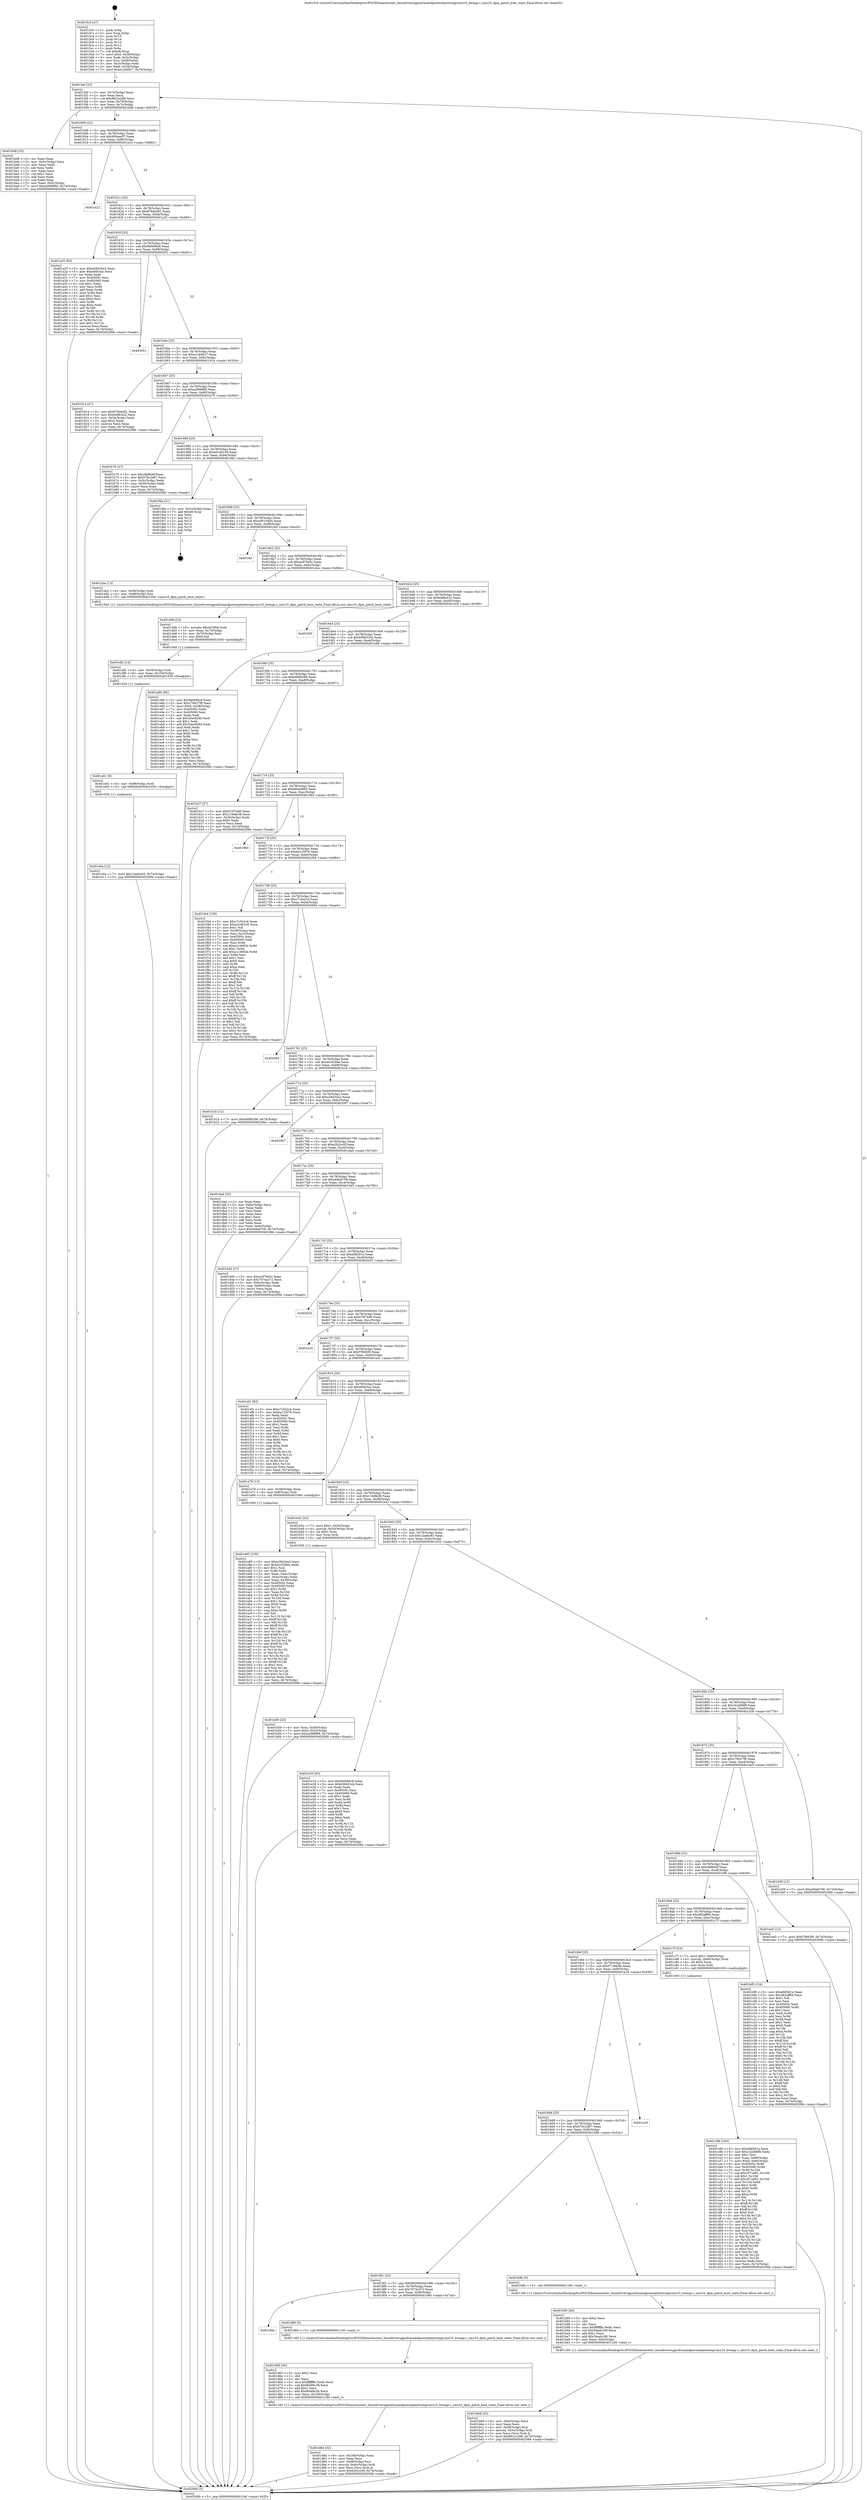 digraph "0x4015c0" {
  label = "0x4015c0 (/mnt/c/Users/mathe/Desktop/tcc/POCII/binaries/extr_linuxdriversgpudrmamdpowerplayhwmgrsmu10_hwmgr.c_smu10_dpm_patch_boot_state_Final-ollvm.out::main(0))"
  labelloc = "t"
  node[shape=record]

  Entry [label="",width=0.3,height=0.3,shape=circle,fillcolor=black,style=filled]
  "0x4015ef" [label="{
     0x4015ef [23]\l
     | [instrs]\l
     &nbsp;&nbsp;0x4015ef \<+3\>: mov -0x74(%rbp),%eax\l
     &nbsp;&nbsp;0x4015f2 \<+2\>: mov %eax,%ecx\l
     &nbsp;&nbsp;0x4015f4 \<+6\>: sub $0x8622c288,%ecx\l
     &nbsp;&nbsp;0x4015fa \<+3\>: mov %eax,-0x78(%rbp)\l
     &nbsp;&nbsp;0x4015fd \<+3\>: mov %ecx,-0x7c(%rbp)\l
     &nbsp;&nbsp;0x401600 \<+6\>: je 0000000000401bd8 \<main+0x618\>\l
  }"]
  "0x401bd8" [label="{
     0x401bd8 [33]\l
     | [instrs]\l
     &nbsp;&nbsp;0x401bd8 \<+2\>: xor %eax,%eax\l
     &nbsp;&nbsp;0x401bda \<+3\>: mov -0x5c(%rbp),%ecx\l
     &nbsp;&nbsp;0x401bdd \<+2\>: mov %eax,%edx\l
     &nbsp;&nbsp;0x401bdf \<+2\>: sub %ecx,%edx\l
     &nbsp;&nbsp;0x401be1 \<+2\>: mov %eax,%ecx\l
     &nbsp;&nbsp;0x401be3 \<+3\>: sub $0x1,%ecx\l
     &nbsp;&nbsp;0x401be6 \<+2\>: add %ecx,%edx\l
     &nbsp;&nbsp;0x401be8 \<+2\>: sub %edx,%eax\l
     &nbsp;&nbsp;0x401bea \<+3\>: mov %eax,-0x5c(%rbp)\l
     &nbsp;&nbsp;0x401bed \<+7\>: movl $0xa2996f68,-0x74(%rbp)\l
     &nbsp;&nbsp;0x401bf4 \<+5\>: jmp 000000000040206b \<main+0xaab\>\l
  }"]
  "0x401606" [label="{
     0x401606 [22]\l
     | [instrs]\l
     &nbsp;&nbsp;0x401606 \<+5\>: jmp 000000000040160b \<main+0x4b\>\l
     &nbsp;&nbsp;0x40160b \<+3\>: mov -0x78(%rbp),%eax\l
     &nbsp;&nbsp;0x40160e \<+5\>: sub $0x900aee57,%eax\l
     &nbsp;&nbsp;0x401613 \<+3\>: mov %eax,-0x80(%rbp)\l
     &nbsp;&nbsp;0x401616 \<+6\>: je 0000000000401e22 \<main+0x862\>\l
  }"]
  Exit [label="",width=0.3,height=0.3,shape=circle,fillcolor=black,style=filled,peripheries=2]
  "0x401e22" [label="{
     0x401e22\l
  }", style=dashed]
  "0x40161c" [label="{
     0x40161c [25]\l
     | [instrs]\l
     &nbsp;&nbsp;0x40161c \<+5\>: jmp 0000000000401621 \<main+0x61\>\l
     &nbsp;&nbsp;0x401621 \<+3\>: mov -0x78(%rbp),%eax\l
     &nbsp;&nbsp;0x401624 \<+5\>: sub $0x976da381,%eax\l
     &nbsp;&nbsp;0x401629 \<+6\>: mov %eax,-0x84(%rbp)\l
     &nbsp;&nbsp;0x40162f \<+6\>: je 0000000000401a25 \<main+0x465\>\l
  }"]
  "0x401e0a" [label="{
     0x401e0a [12]\l
     | [instrs]\l
     &nbsp;&nbsp;0x401e0a \<+7\>: movl $0x12aebc83,-0x74(%rbp)\l
     &nbsp;&nbsp;0x401e11 \<+5\>: jmp 000000000040206b \<main+0xaab\>\l
  }"]
  "0x401a25" [label="{
     0x401a25 [83]\l
     | [instrs]\l
     &nbsp;&nbsp;0x401a25 \<+5\>: mov $0xe28434a3,%eax\l
     &nbsp;&nbsp;0x401a2a \<+5\>: mov $0xeb0b3ac,%ecx\l
     &nbsp;&nbsp;0x401a2f \<+2\>: xor %edx,%edx\l
     &nbsp;&nbsp;0x401a31 \<+7\>: mov 0x40505c,%esi\l
     &nbsp;&nbsp;0x401a38 \<+7\>: mov 0x405060,%edi\l
     &nbsp;&nbsp;0x401a3f \<+3\>: sub $0x1,%edx\l
     &nbsp;&nbsp;0x401a42 \<+3\>: mov %esi,%r8d\l
     &nbsp;&nbsp;0x401a45 \<+3\>: add %edx,%r8d\l
     &nbsp;&nbsp;0x401a48 \<+4\>: imul %r8d,%esi\l
     &nbsp;&nbsp;0x401a4c \<+3\>: and $0x1,%esi\l
     &nbsp;&nbsp;0x401a4f \<+3\>: cmp $0x0,%esi\l
     &nbsp;&nbsp;0x401a52 \<+4\>: sete %r9b\l
     &nbsp;&nbsp;0x401a56 \<+3\>: cmp $0xa,%edi\l
     &nbsp;&nbsp;0x401a59 \<+4\>: setl %r10b\l
     &nbsp;&nbsp;0x401a5d \<+3\>: mov %r9b,%r11b\l
     &nbsp;&nbsp;0x401a60 \<+3\>: and %r10b,%r11b\l
     &nbsp;&nbsp;0x401a63 \<+3\>: xor %r10b,%r9b\l
     &nbsp;&nbsp;0x401a66 \<+3\>: or %r9b,%r11b\l
     &nbsp;&nbsp;0x401a69 \<+4\>: test $0x1,%r11b\l
     &nbsp;&nbsp;0x401a6d \<+3\>: cmovne %ecx,%eax\l
     &nbsp;&nbsp;0x401a70 \<+3\>: mov %eax,-0x74(%rbp)\l
     &nbsp;&nbsp;0x401a73 \<+5\>: jmp 000000000040206b \<main+0xaab\>\l
  }"]
  "0x401635" [label="{
     0x401635 [25]\l
     | [instrs]\l
     &nbsp;&nbsp;0x401635 \<+5\>: jmp 000000000040163a \<main+0x7a\>\l
     &nbsp;&nbsp;0x40163a \<+3\>: mov -0x78(%rbp),%eax\l
     &nbsp;&nbsp;0x40163d \<+5\>: sub $0x9bf496c8,%eax\l
     &nbsp;&nbsp;0x401642 \<+6\>: mov %eax,-0x88(%rbp)\l
     &nbsp;&nbsp;0x401648 \<+6\>: je 0000000000402051 \<main+0xa91\>\l
  }"]
  "0x401e01" [label="{
     0x401e01 [9]\l
     | [instrs]\l
     &nbsp;&nbsp;0x401e01 \<+4\>: mov -0x68(%rbp),%rdi\l
     &nbsp;&nbsp;0x401e05 \<+5\>: call 0000000000401030 \<free@plt\>\l
     | [calls]\l
     &nbsp;&nbsp;0x401030 \{1\} (unknown)\l
  }"]
  "0x402051" [label="{
     0x402051\l
  }", style=dashed]
  "0x40164e" [label="{
     0x40164e [25]\l
     | [instrs]\l
     &nbsp;&nbsp;0x40164e \<+5\>: jmp 0000000000401653 \<main+0x93\>\l
     &nbsp;&nbsp;0x401653 \<+3\>: mov -0x78(%rbp),%eax\l
     &nbsp;&nbsp;0x401656 \<+5\>: sub $0xa1c64827,%eax\l
     &nbsp;&nbsp;0x40165b \<+6\>: mov %eax,-0x8c(%rbp)\l
     &nbsp;&nbsp;0x401661 \<+6\>: je 0000000000401914 \<main+0x354\>\l
  }"]
  "0x401df2" [label="{
     0x401df2 [15]\l
     | [instrs]\l
     &nbsp;&nbsp;0x401df2 \<+4\>: mov -0x58(%rbp),%rdi\l
     &nbsp;&nbsp;0x401df6 \<+6\>: mov %eax,-0x104(%rbp)\l
     &nbsp;&nbsp;0x401dfc \<+5\>: call 0000000000401030 \<free@plt\>\l
     | [calls]\l
     &nbsp;&nbsp;0x401030 \{1\} (unknown)\l
  }"]
  "0x401914" [label="{
     0x401914 [27]\l
     | [instrs]\l
     &nbsp;&nbsp;0x401914 \<+5\>: mov $0x976da381,%eax\l
     &nbsp;&nbsp;0x401919 \<+5\>: mov $0xb4f8c422,%ecx\l
     &nbsp;&nbsp;0x40191e \<+3\>: mov -0x34(%rbp),%edx\l
     &nbsp;&nbsp;0x401921 \<+3\>: cmp $0x2,%edx\l
     &nbsp;&nbsp;0x401924 \<+3\>: cmovne %ecx,%eax\l
     &nbsp;&nbsp;0x401927 \<+3\>: mov %eax,-0x74(%rbp)\l
     &nbsp;&nbsp;0x40192a \<+5\>: jmp 000000000040206b \<main+0xaab\>\l
  }"]
  "0x401667" [label="{
     0x401667 [25]\l
     | [instrs]\l
     &nbsp;&nbsp;0x401667 \<+5\>: jmp 000000000040166c \<main+0xac\>\l
     &nbsp;&nbsp;0x40166c \<+3\>: mov -0x78(%rbp),%eax\l
     &nbsp;&nbsp;0x40166f \<+5\>: sub $0xa2996f68,%eax\l
     &nbsp;&nbsp;0x401674 \<+6\>: mov %eax,-0x90(%rbp)\l
     &nbsp;&nbsp;0x40167a \<+6\>: je 0000000000401b70 \<main+0x5b0\>\l
  }"]
  "0x40206b" [label="{
     0x40206b [5]\l
     | [instrs]\l
     &nbsp;&nbsp;0x40206b \<+5\>: jmp 00000000004015ef \<main+0x2f\>\l
  }"]
  "0x4015c0" [label="{
     0x4015c0 [47]\l
     | [instrs]\l
     &nbsp;&nbsp;0x4015c0 \<+1\>: push %rbp\l
     &nbsp;&nbsp;0x4015c1 \<+3\>: mov %rsp,%rbp\l
     &nbsp;&nbsp;0x4015c4 \<+2\>: push %r15\l
     &nbsp;&nbsp;0x4015c6 \<+2\>: push %r14\l
     &nbsp;&nbsp;0x4015c8 \<+2\>: push %r13\l
     &nbsp;&nbsp;0x4015ca \<+2\>: push %r12\l
     &nbsp;&nbsp;0x4015cc \<+1\>: push %rbx\l
     &nbsp;&nbsp;0x4015cd \<+7\>: sub $0xe8,%rsp\l
     &nbsp;&nbsp;0x4015d4 \<+7\>: movl $0x0,-0x38(%rbp)\l
     &nbsp;&nbsp;0x4015db \<+3\>: mov %edi,-0x3c(%rbp)\l
     &nbsp;&nbsp;0x4015de \<+4\>: mov %rsi,-0x48(%rbp)\l
     &nbsp;&nbsp;0x4015e2 \<+3\>: mov -0x3c(%rbp),%edi\l
     &nbsp;&nbsp;0x4015e5 \<+3\>: mov %edi,-0x34(%rbp)\l
     &nbsp;&nbsp;0x4015e8 \<+7\>: movl $0xa1c64827,-0x74(%rbp)\l
  }"]
  "0x401ddb" [label="{
     0x401ddb [23]\l
     | [instrs]\l
     &nbsp;&nbsp;0x401ddb \<+10\>: movabs $0x4030b6,%rdi\l
     &nbsp;&nbsp;0x401de5 \<+3\>: mov %eax,-0x70(%rbp)\l
     &nbsp;&nbsp;0x401de8 \<+3\>: mov -0x70(%rbp),%esi\l
     &nbsp;&nbsp;0x401deb \<+2\>: mov $0x0,%al\l
     &nbsp;&nbsp;0x401ded \<+5\>: call 0000000000401040 \<printf@plt\>\l
     | [calls]\l
     &nbsp;&nbsp;0x401040 \{1\} (unknown)\l
  }"]
  "0x401b70" [label="{
     0x401b70 [27]\l
     | [instrs]\l
     &nbsp;&nbsp;0x401b70 \<+5\>: mov $0x2fef6e6f,%eax\l
     &nbsp;&nbsp;0x401b75 \<+5\>: mov $0x576c2d67,%ecx\l
     &nbsp;&nbsp;0x401b7a \<+3\>: mov -0x5c(%rbp),%edx\l
     &nbsp;&nbsp;0x401b7d \<+3\>: cmp -0x50(%rbp),%edx\l
     &nbsp;&nbsp;0x401b80 \<+3\>: cmovl %ecx,%eax\l
     &nbsp;&nbsp;0x401b83 \<+3\>: mov %eax,-0x74(%rbp)\l
     &nbsp;&nbsp;0x401b86 \<+5\>: jmp 000000000040206b \<main+0xaab\>\l
  }"]
  "0x401680" [label="{
     0x401680 [25]\l
     | [instrs]\l
     &nbsp;&nbsp;0x401680 \<+5\>: jmp 0000000000401685 \<main+0xc5\>\l
     &nbsp;&nbsp;0x401685 \<+3\>: mov -0x78(%rbp),%eax\l
     &nbsp;&nbsp;0x401688 \<+5\>: sub $0xa5c48100,%eax\l
     &nbsp;&nbsp;0x40168d \<+6\>: mov %eax,-0x94(%rbp)\l
     &nbsp;&nbsp;0x401693 \<+6\>: je 0000000000401fda \<main+0xa1a\>\l
  }"]
  "0x401d8d" [label="{
     0x401d8d [32]\l
     | [instrs]\l
     &nbsp;&nbsp;0x401d8d \<+6\>: mov -0x100(%rbp),%ecx\l
     &nbsp;&nbsp;0x401d93 \<+3\>: imul %eax,%ecx\l
     &nbsp;&nbsp;0x401d96 \<+4\>: mov -0x68(%rbp),%rsi\l
     &nbsp;&nbsp;0x401d9a \<+4\>: movslq -0x6c(%rbp),%rdi\l
     &nbsp;&nbsp;0x401d9e \<+3\>: mov %ecx,(%rsi,%rdi,4)\l
     &nbsp;&nbsp;0x401da1 \<+7\>: movl $0xe2b2cc0f,-0x74(%rbp)\l
     &nbsp;&nbsp;0x401da8 \<+5\>: jmp 000000000040206b \<main+0xaab\>\l
  }"]
  "0x401fda" [label="{
     0x401fda [21]\l
     | [instrs]\l
     &nbsp;&nbsp;0x401fda \<+3\>: mov -0x2c(%rbp),%eax\l
     &nbsp;&nbsp;0x401fdd \<+7\>: add $0xe8,%rsp\l
     &nbsp;&nbsp;0x401fe4 \<+1\>: pop %rbx\l
     &nbsp;&nbsp;0x401fe5 \<+2\>: pop %r12\l
     &nbsp;&nbsp;0x401fe7 \<+2\>: pop %r13\l
     &nbsp;&nbsp;0x401fe9 \<+2\>: pop %r14\l
     &nbsp;&nbsp;0x401feb \<+2\>: pop %r15\l
     &nbsp;&nbsp;0x401fed \<+1\>: pop %rbp\l
     &nbsp;&nbsp;0x401fee \<+1\>: ret\l
  }"]
  "0x401699" [label="{
     0x401699 [25]\l
     | [instrs]\l
     &nbsp;&nbsp;0x401699 \<+5\>: jmp 000000000040169e \<main+0xde\>\l
     &nbsp;&nbsp;0x40169e \<+3\>: mov -0x78(%rbp),%eax\l
     &nbsp;&nbsp;0x4016a1 \<+5\>: sub $0xa9510dd4,%eax\l
     &nbsp;&nbsp;0x4016a6 \<+6\>: mov %eax,-0x98(%rbp)\l
     &nbsp;&nbsp;0x4016ac \<+6\>: je 0000000000401fef \<main+0xa2f\>\l
  }"]
  "0x401d65" [label="{
     0x401d65 [40]\l
     | [instrs]\l
     &nbsp;&nbsp;0x401d65 \<+5\>: mov $0x2,%ecx\l
     &nbsp;&nbsp;0x401d6a \<+1\>: cltd\l
     &nbsp;&nbsp;0x401d6b \<+2\>: idiv %ecx\l
     &nbsp;&nbsp;0x401d6d \<+6\>: imul $0xfffffffe,%edx,%ecx\l
     &nbsp;&nbsp;0x401d73 \<+6\>: sub $0xf6489c39,%ecx\l
     &nbsp;&nbsp;0x401d79 \<+3\>: add $0x1,%ecx\l
     &nbsp;&nbsp;0x401d7c \<+6\>: add $0xf6489c39,%ecx\l
     &nbsp;&nbsp;0x401d82 \<+6\>: mov %ecx,-0x100(%rbp)\l
     &nbsp;&nbsp;0x401d88 \<+5\>: call 0000000000401160 \<next_i\>\l
     | [calls]\l
     &nbsp;&nbsp;0x401160 \{1\} (/mnt/c/Users/mathe/Desktop/tcc/POCII/binaries/extr_linuxdriversgpudrmamdpowerplayhwmgrsmu10_hwmgr.c_smu10_dpm_patch_boot_state_Final-ollvm.out::next_i)\l
  }"]
  "0x401fef" [label="{
     0x401fef\l
  }", style=dashed]
  "0x4016b2" [label="{
     0x4016b2 [25]\l
     | [instrs]\l
     &nbsp;&nbsp;0x4016b2 \<+5\>: jmp 00000000004016b7 \<main+0xf7\>\l
     &nbsp;&nbsp;0x4016b7 \<+3\>: mov -0x78(%rbp),%eax\l
     &nbsp;&nbsp;0x4016ba \<+5\>: sub $0xac979e5c,%eax\l
     &nbsp;&nbsp;0x4016bf \<+6\>: mov %eax,-0x9c(%rbp)\l
     &nbsp;&nbsp;0x4016c5 \<+6\>: je 0000000000401dce \<main+0x80e\>\l
  }"]
  "0x40190a" [label="{
     0x40190a\l
  }", style=dashed]
  "0x401dce" [label="{
     0x401dce [13]\l
     | [instrs]\l
     &nbsp;&nbsp;0x401dce \<+4\>: mov -0x58(%rbp),%rdi\l
     &nbsp;&nbsp;0x401dd2 \<+4\>: mov -0x68(%rbp),%rsi\l
     &nbsp;&nbsp;0x401dd6 \<+5\>: call 00000000004015b0 \<smu10_dpm_patch_boot_state\>\l
     | [calls]\l
     &nbsp;&nbsp;0x4015b0 \{1\} (/mnt/c/Users/mathe/Desktop/tcc/POCII/binaries/extr_linuxdriversgpudrmamdpowerplayhwmgrsmu10_hwmgr.c_smu10_dpm_patch_boot_state_Final-ollvm.out::smu10_dpm_patch_boot_state)\l
  }"]
  "0x4016cb" [label="{
     0x4016cb [25]\l
     | [instrs]\l
     &nbsp;&nbsp;0x4016cb \<+5\>: jmp 00000000004016d0 \<main+0x110\>\l
     &nbsp;&nbsp;0x4016d0 \<+3\>: mov -0x78(%rbp),%eax\l
     &nbsp;&nbsp;0x4016d3 \<+5\>: sub $0xb4f8c422,%eax\l
     &nbsp;&nbsp;0x4016d8 \<+6\>: mov %eax,-0xa0(%rbp)\l
     &nbsp;&nbsp;0x4016de \<+6\>: je 000000000040192f \<main+0x36f\>\l
  }"]
  "0x401d60" [label="{
     0x401d60 [5]\l
     | [instrs]\l
     &nbsp;&nbsp;0x401d60 \<+5\>: call 0000000000401160 \<next_i\>\l
     | [calls]\l
     &nbsp;&nbsp;0x401160 \{1\} (/mnt/c/Users/mathe/Desktop/tcc/POCII/binaries/extr_linuxdriversgpudrmamdpowerplayhwmgrsmu10_hwmgr.c_smu10_dpm_patch_boot_state_Final-ollvm.out::next_i)\l
  }"]
  "0x40192f" [label="{
     0x40192f\l
  }", style=dashed]
  "0x4016e4" [label="{
     0x4016e4 [25]\l
     | [instrs]\l
     &nbsp;&nbsp;0x4016e4 \<+5\>: jmp 00000000004016e9 \<main+0x129\>\l
     &nbsp;&nbsp;0x4016e9 \<+3\>: mov -0x78(%rbp),%eax\l
     &nbsp;&nbsp;0x4016ec \<+5\>: sub $0xb56b53cb,%eax\l
     &nbsp;&nbsp;0x4016f1 \<+6\>: mov %eax,-0xa4(%rbp)\l
     &nbsp;&nbsp;0x4016f7 \<+6\>: je 0000000000401e86 \<main+0x8c6\>\l
  }"]
  "0x401c96" [label="{
     0x401c96 [163]\l
     | [instrs]\l
     &nbsp;&nbsp;0x401c96 \<+5\>: mov $0xefdf281a,%ecx\l
     &nbsp;&nbsp;0x401c9b \<+5\>: mov $0x1b2d06f9,%edx\l
     &nbsp;&nbsp;0x401ca0 \<+3\>: mov $0x1,%sil\l
     &nbsp;&nbsp;0x401ca3 \<+4\>: mov %rax,-0x68(%rbp)\l
     &nbsp;&nbsp;0x401ca7 \<+7\>: movl $0x0,-0x6c(%rbp)\l
     &nbsp;&nbsp;0x401cae \<+8\>: mov 0x40505c,%r8d\l
     &nbsp;&nbsp;0x401cb6 \<+8\>: mov 0x405060,%r9d\l
     &nbsp;&nbsp;0x401cbe \<+3\>: mov %r8d,%r10d\l
     &nbsp;&nbsp;0x401cc1 \<+7\>: sub $0xc97cef01,%r10d\l
     &nbsp;&nbsp;0x401cc8 \<+4\>: sub $0x1,%r10d\l
     &nbsp;&nbsp;0x401ccc \<+7\>: add $0xc97cef01,%r10d\l
     &nbsp;&nbsp;0x401cd3 \<+4\>: imul %r10d,%r8d\l
     &nbsp;&nbsp;0x401cd7 \<+4\>: and $0x1,%r8d\l
     &nbsp;&nbsp;0x401cdb \<+4\>: cmp $0x0,%r8d\l
     &nbsp;&nbsp;0x401cdf \<+4\>: sete %r11b\l
     &nbsp;&nbsp;0x401ce3 \<+4\>: cmp $0xa,%r9d\l
     &nbsp;&nbsp;0x401ce7 \<+3\>: setl %bl\l
     &nbsp;&nbsp;0x401cea \<+3\>: mov %r11b,%r14b\l
     &nbsp;&nbsp;0x401ced \<+4\>: xor $0xff,%r14b\l
     &nbsp;&nbsp;0x401cf1 \<+3\>: mov %bl,%r15b\l
     &nbsp;&nbsp;0x401cf4 \<+4\>: xor $0xff,%r15b\l
     &nbsp;&nbsp;0x401cf8 \<+4\>: xor $0x0,%sil\l
     &nbsp;&nbsp;0x401cfc \<+3\>: mov %r14b,%r12b\l
     &nbsp;&nbsp;0x401cff \<+4\>: and $0x0,%r12b\l
     &nbsp;&nbsp;0x401d03 \<+3\>: and %sil,%r11b\l
     &nbsp;&nbsp;0x401d06 \<+3\>: mov %r15b,%r13b\l
     &nbsp;&nbsp;0x401d09 \<+4\>: and $0x0,%r13b\l
     &nbsp;&nbsp;0x401d0d \<+3\>: and %sil,%bl\l
     &nbsp;&nbsp;0x401d10 \<+3\>: or %r11b,%r12b\l
     &nbsp;&nbsp;0x401d13 \<+3\>: or %bl,%r13b\l
     &nbsp;&nbsp;0x401d16 \<+3\>: xor %r13b,%r12b\l
     &nbsp;&nbsp;0x401d19 \<+3\>: or %r15b,%r14b\l
     &nbsp;&nbsp;0x401d1c \<+4\>: xor $0xff,%r14b\l
     &nbsp;&nbsp;0x401d20 \<+4\>: or $0x0,%sil\l
     &nbsp;&nbsp;0x401d24 \<+3\>: and %sil,%r14b\l
     &nbsp;&nbsp;0x401d27 \<+3\>: or %r14b,%r12b\l
     &nbsp;&nbsp;0x401d2a \<+4\>: test $0x1,%r12b\l
     &nbsp;&nbsp;0x401d2e \<+3\>: cmovne %edx,%ecx\l
     &nbsp;&nbsp;0x401d31 \<+3\>: mov %ecx,-0x74(%rbp)\l
     &nbsp;&nbsp;0x401d34 \<+5\>: jmp 000000000040206b \<main+0xaab\>\l
  }"]
  "0x401e86" [label="{
     0x401e86 [95]\l
     | [instrs]\l
     &nbsp;&nbsp;0x401e86 \<+5\>: mov $0x9bf496c8,%eax\l
     &nbsp;&nbsp;0x401e8b \<+5\>: mov $0x279027f8,%ecx\l
     &nbsp;&nbsp;0x401e90 \<+7\>: movl $0x0,-0x38(%rbp)\l
     &nbsp;&nbsp;0x401e97 \<+7\>: mov 0x40505c,%edx\l
     &nbsp;&nbsp;0x401e9e \<+7\>: mov 0x405060,%esi\l
     &nbsp;&nbsp;0x401ea5 \<+2\>: mov %edx,%edi\l
     &nbsp;&nbsp;0x401ea7 \<+6\>: sub $0x34ec8280,%edi\l
     &nbsp;&nbsp;0x401ead \<+3\>: sub $0x1,%edi\l
     &nbsp;&nbsp;0x401eb0 \<+6\>: add $0x34ec8280,%edi\l
     &nbsp;&nbsp;0x401eb6 \<+3\>: imul %edi,%edx\l
     &nbsp;&nbsp;0x401eb9 \<+3\>: and $0x1,%edx\l
     &nbsp;&nbsp;0x401ebc \<+3\>: cmp $0x0,%edx\l
     &nbsp;&nbsp;0x401ebf \<+4\>: sete %r8b\l
     &nbsp;&nbsp;0x401ec3 \<+3\>: cmp $0xa,%esi\l
     &nbsp;&nbsp;0x401ec6 \<+4\>: setl %r9b\l
     &nbsp;&nbsp;0x401eca \<+3\>: mov %r8b,%r10b\l
     &nbsp;&nbsp;0x401ecd \<+3\>: and %r9b,%r10b\l
     &nbsp;&nbsp;0x401ed0 \<+3\>: xor %r9b,%r8b\l
     &nbsp;&nbsp;0x401ed3 \<+3\>: or %r8b,%r10b\l
     &nbsp;&nbsp;0x401ed6 \<+4\>: test $0x1,%r10b\l
     &nbsp;&nbsp;0x401eda \<+3\>: cmovne %ecx,%eax\l
     &nbsp;&nbsp;0x401edd \<+3\>: mov %eax,-0x74(%rbp)\l
     &nbsp;&nbsp;0x401ee0 \<+5\>: jmp 000000000040206b \<main+0xaab\>\l
  }"]
  "0x4016fd" [label="{
     0x4016fd [25]\l
     | [instrs]\l
     &nbsp;&nbsp;0x4016fd \<+5\>: jmp 0000000000401702 \<main+0x142\>\l
     &nbsp;&nbsp;0x401702 \<+3\>: mov -0x78(%rbp),%eax\l
     &nbsp;&nbsp;0x401705 \<+5\>: sub $0xb6f89286,%eax\l
     &nbsp;&nbsp;0x40170a \<+6\>: mov %eax,-0xa8(%rbp)\l
     &nbsp;&nbsp;0x401710 \<+6\>: je 0000000000401b27 \<main+0x567\>\l
  }"]
  "0x401bb8" [label="{
     0x401bb8 [32]\l
     | [instrs]\l
     &nbsp;&nbsp;0x401bb8 \<+6\>: mov -0xfc(%rbp),%ecx\l
     &nbsp;&nbsp;0x401bbe \<+3\>: imul %eax,%ecx\l
     &nbsp;&nbsp;0x401bc1 \<+4\>: mov -0x58(%rbp),%rsi\l
     &nbsp;&nbsp;0x401bc5 \<+4\>: movslq -0x5c(%rbp),%rdi\l
     &nbsp;&nbsp;0x401bc9 \<+3\>: mov %ecx,(%rsi,%rdi,4)\l
     &nbsp;&nbsp;0x401bcc \<+7\>: movl $0x8622c288,-0x74(%rbp)\l
     &nbsp;&nbsp;0x401bd3 \<+5\>: jmp 000000000040206b \<main+0xaab\>\l
  }"]
  "0x401b27" [label="{
     0x401b27 [27]\l
     | [instrs]\l
     &nbsp;&nbsp;0x401b27 \<+5\>: mov $0xf15f74d6,%eax\l
     &nbsp;&nbsp;0x401b2c \<+5\>: mov $0x116dfe38,%ecx\l
     &nbsp;&nbsp;0x401b31 \<+3\>: mov -0x30(%rbp),%edx\l
     &nbsp;&nbsp;0x401b34 \<+3\>: cmp $0x0,%edx\l
     &nbsp;&nbsp;0x401b37 \<+3\>: cmove %ecx,%eax\l
     &nbsp;&nbsp;0x401b3a \<+3\>: mov %eax,-0x74(%rbp)\l
     &nbsp;&nbsp;0x401b3d \<+5\>: jmp 000000000040206b \<main+0xaab\>\l
  }"]
  "0x401716" [label="{
     0x401716 [25]\l
     | [instrs]\l
     &nbsp;&nbsp;0x401716 \<+5\>: jmp 000000000040171b \<main+0x15b\>\l
     &nbsp;&nbsp;0x40171b \<+3\>: mov -0x78(%rbp),%eax\l
     &nbsp;&nbsp;0x40171e \<+5\>: sub $0xb8ea09d5,%eax\l
     &nbsp;&nbsp;0x401723 \<+6\>: mov %eax,-0xac(%rbp)\l
     &nbsp;&nbsp;0x401729 \<+6\>: je 00000000004019b5 \<main+0x3f5\>\l
  }"]
  "0x401b90" [label="{
     0x401b90 [40]\l
     | [instrs]\l
     &nbsp;&nbsp;0x401b90 \<+5\>: mov $0x2,%ecx\l
     &nbsp;&nbsp;0x401b95 \<+1\>: cltd\l
     &nbsp;&nbsp;0x401b96 \<+2\>: idiv %ecx\l
     &nbsp;&nbsp;0x401b98 \<+6\>: imul $0xfffffffe,%edx,%ecx\l
     &nbsp;&nbsp;0x401b9e \<+6\>: sub $0x54eab180,%ecx\l
     &nbsp;&nbsp;0x401ba4 \<+3\>: add $0x1,%ecx\l
     &nbsp;&nbsp;0x401ba7 \<+6\>: add $0x54eab180,%ecx\l
     &nbsp;&nbsp;0x401bad \<+6\>: mov %ecx,-0xfc(%rbp)\l
     &nbsp;&nbsp;0x401bb3 \<+5\>: call 0000000000401160 \<next_i\>\l
     | [calls]\l
     &nbsp;&nbsp;0x401160 \{1\} (/mnt/c/Users/mathe/Desktop/tcc/POCII/binaries/extr_linuxdriversgpudrmamdpowerplayhwmgrsmu10_hwmgr.c_smu10_dpm_patch_boot_state_Final-ollvm.out::next_i)\l
  }"]
  "0x4019b5" [label="{
     0x4019b5\l
  }", style=dashed]
  "0x40172f" [label="{
     0x40172f [25]\l
     | [instrs]\l
     &nbsp;&nbsp;0x40172f \<+5\>: jmp 0000000000401734 \<main+0x174\>\l
     &nbsp;&nbsp;0x401734 \<+3\>: mov -0x78(%rbp),%eax\l
     &nbsp;&nbsp;0x401737 \<+5\>: sub $0xbe125f76,%eax\l
     &nbsp;&nbsp;0x40173c \<+6\>: mov %eax,-0xb0(%rbp)\l
     &nbsp;&nbsp;0x401742 \<+6\>: je 0000000000401f44 \<main+0x984\>\l
  }"]
  "0x4018f1" [label="{
     0x4018f1 [25]\l
     | [instrs]\l
     &nbsp;&nbsp;0x4018f1 \<+5\>: jmp 00000000004018f6 \<main+0x336\>\l
     &nbsp;&nbsp;0x4018f6 \<+3\>: mov -0x78(%rbp),%eax\l
     &nbsp;&nbsp;0x4018f9 \<+5\>: sub $0x7074a372,%eax\l
     &nbsp;&nbsp;0x4018fe \<+6\>: mov %eax,-0xf8(%rbp)\l
     &nbsp;&nbsp;0x401904 \<+6\>: je 0000000000401d60 \<main+0x7a0\>\l
  }"]
  "0x401f44" [label="{
     0x401f44 [150]\l
     | [instrs]\l
     &nbsp;&nbsp;0x401f44 \<+5\>: mov $0xc7c5e2c4,%eax\l
     &nbsp;&nbsp;0x401f49 \<+5\>: mov $0xa5c48100,%ecx\l
     &nbsp;&nbsp;0x401f4e \<+2\>: mov $0x1,%dl\l
     &nbsp;&nbsp;0x401f50 \<+3\>: mov -0x38(%rbp),%esi\l
     &nbsp;&nbsp;0x401f53 \<+3\>: mov %esi,-0x2c(%rbp)\l
     &nbsp;&nbsp;0x401f56 \<+7\>: mov 0x40505c,%esi\l
     &nbsp;&nbsp;0x401f5d \<+7\>: mov 0x405060,%edi\l
     &nbsp;&nbsp;0x401f64 \<+3\>: mov %esi,%r8d\l
     &nbsp;&nbsp;0x401f67 \<+7\>: sub $0xa1c3692b,%r8d\l
     &nbsp;&nbsp;0x401f6e \<+4\>: sub $0x1,%r8d\l
     &nbsp;&nbsp;0x401f72 \<+7\>: add $0xa1c3692b,%r8d\l
     &nbsp;&nbsp;0x401f79 \<+4\>: imul %r8d,%esi\l
     &nbsp;&nbsp;0x401f7d \<+3\>: and $0x1,%esi\l
     &nbsp;&nbsp;0x401f80 \<+3\>: cmp $0x0,%esi\l
     &nbsp;&nbsp;0x401f83 \<+4\>: sete %r9b\l
     &nbsp;&nbsp;0x401f87 \<+3\>: cmp $0xa,%edi\l
     &nbsp;&nbsp;0x401f8a \<+4\>: setl %r10b\l
     &nbsp;&nbsp;0x401f8e \<+3\>: mov %r9b,%r11b\l
     &nbsp;&nbsp;0x401f91 \<+4\>: xor $0xff,%r11b\l
     &nbsp;&nbsp;0x401f95 \<+3\>: mov %r10b,%bl\l
     &nbsp;&nbsp;0x401f98 \<+3\>: xor $0xff,%bl\l
     &nbsp;&nbsp;0x401f9b \<+3\>: xor $0x1,%dl\l
     &nbsp;&nbsp;0x401f9e \<+3\>: mov %r11b,%r14b\l
     &nbsp;&nbsp;0x401fa1 \<+4\>: and $0xff,%r14b\l
     &nbsp;&nbsp;0x401fa5 \<+3\>: and %dl,%r9b\l
     &nbsp;&nbsp;0x401fa8 \<+3\>: mov %bl,%r15b\l
     &nbsp;&nbsp;0x401fab \<+4\>: and $0xff,%r15b\l
     &nbsp;&nbsp;0x401faf \<+3\>: and %dl,%r10b\l
     &nbsp;&nbsp;0x401fb2 \<+3\>: or %r9b,%r14b\l
     &nbsp;&nbsp;0x401fb5 \<+3\>: or %r10b,%r15b\l
     &nbsp;&nbsp;0x401fb8 \<+3\>: xor %r15b,%r14b\l
     &nbsp;&nbsp;0x401fbb \<+3\>: or %bl,%r11b\l
     &nbsp;&nbsp;0x401fbe \<+4\>: xor $0xff,%r11b\l
     &nbsp;&nbsp;0x401fc2 \<+3\>: or $0x1,%dl\l
     &nbsp;&nbsp;0x401fc5 \<+3\>: and %dl,%r11b\l
     &nbsp;&nbsp;0x401fc8 \<+3\>: or %r11b,%r14b\l
     &nbsp;&nbsp;0x401fcb \<+4\>: test $0x1,%r14b\l
     &nbsp;&nbsp;0x401fcf \<+3\>: cmovne %ecx,%eax\l
     &nbsp;&nbsp;0x401fd2 \<+3\>: mov %eax,-0x74(%rbp)\l
     &nbsp;&nbsp;0x401fd5 \<+5\>: jmp 000000000040206b \<main+0xaab\>\l
  }"]
  "0x401748" [label="{
     0x401748 [25]\l
     | [instrs]\l
     &nbsp;&nbsp;0x401748 \<+5\>: jmp 000000000040174d \<main+0x18d\>\l
     &nbsp;&nbsp;0x40174d \<+3\>: mov -0x78(%rbp),%eax\l
     &nbsp;&nbsp;0x401750 \<+5\>: sub $0xc7c5e2c4,%eax\l
     &nbsp;&nbsp;0x401755 \<+6\>: mov %eax,-0xb4(%rbp)\l
     &nbsp;&nbsp;0x40175b \<+6\>: je 0000000000402064 \<main+0xaa4\>\l
  }"]
  "0x401b8b" [label="{
     0x401b8b [5]\l
     | [instrs]\l
     &nbsp;&nbsp;0x401b8b \<+5\>: call 0000000000401160 \<next_i\>\l
     | [calls]\l
     &nbsp;&nbsp;0x401160 \{1\} (/mnt/c/Users/mathe/Desktop/tcc/POCII/binaries/extr_linuxdriversgpudrmamdpowerplayhwmgrsmu10_hwmgr.c_smu10_dpm_patch_boot_state_Final-ollvm.out::next_i)\l
  }"]
  "0x402064" [label="{
     0x402064\l
  }", style=dashed]
  "0x401761" [label="{
     0x401761 [25]\l
     | [instrs]\l
     &nbsp;&nbsp;0x401761 \<+5\>: jmp 0000000000401766 \<main+0x1a6\>\l
     &nbsp;&nbsp;0x401766 \<+3\>: mov -0x78(%rbp),%eax\l
     &nbsp;&nbsp;0x401769 \<+5\>: sub $0xdcc529ee,%eax\l
     &nbsp;&nbsp;0x40176e \<+6\>: mov %eax,-0xb8(%rbp)\l
     &nbsp;&nbsp;0x401774 \<+6\>: je 0000000000401b1b \<main+0x55b\>\l
  }"]
  "0x4018d8" [label="{
     0x4018d8 [25]\l
     | [instrs]\l
     &nbsp;&nbsp;0x4018d8 \<+5\>: jmp 00000000004018dd \<main+0x31d\>\l
     &nbsp;&nbsp;0x4018dd \<+3\>: mov -0x78(%rbp),%eax\l
     &nbsp;&nbsp;0x4018e0 \<+5\>: sub $0x576c2d67,%eax\l
     &nbsp;&nbsp;0x4018e5 \<+6\>: mov %eax,-0xf4(%rbp)\l
     &nbsp;&nbsp;0x4018eb \<+6\>: je 0000000000401b8b \<main+0x5cb\>\l
  }"]
  "0x401b1b" [label="{
     0x401b1b [12]\l
     | [instrs]\l
     &nbsp;&nbsp;0x401b1b \<+7\>: movl $0xb6f89286,-0x74(%rbp)\l
     &nbsp;&nbsp;0x401b22 \<+5\>: jmp 000000000040206b \<main+0xaab\>\l
  }"]
  "0x40177a" [label="{
     0x40177a [25]\l
     | [instrs]\l
     &nbsp;&nbsp;0x40177a \<+5\>: jmp 000000000040177f \<main+0x1bf\>\l
     &nbsp;&nbsp;0x40177f \<+3\>: mov -0x78(%rbp),%eax\l
     &nbsp;&nbsp;0x401782 \<+5\>: sub $0xe28434a3,%eax\l
     &nbsp;&nbsp;0x401787 \<+6\>: mov %eax,-0xbc(%rbp)\l
     &nbsp;&nbsp;0x40178d \<+6\>: je 0000000000402007 \<main+0xa47\>\l
  }"]
  "0x401a19" [label="{
     0x401a19\l
  }", style=dashed]
  "0x402007" [label="{
     0x402007\l
  }", style=dashed]
  "0x401793" [label="{
     0x401793 [25]\l
     | [instrs]\l
     &nbsp;&nbsp;0x401793 \<+5\>: jmp 0000000000401798 \<main+0x1d8\>\l
     &nbsp;&nbsp;0x401798 \<+3\>: mov -0x78(%rbp),%eax\l
     &nbsp;&nbsp;0x40179b \<+5\>: sub $0xe2b2cc0f,%eax\l
     &nbsp;&nbsp;0x4017a0 \<+6\>: mov %eax,-0xc0(%rbp)\l
     &nbsp;&nbsp;0x4017a6 \<+6\>: je 0000000000401dad \<main+0x7ed\>\l
  }"]
  "0x4018bf" [label="{
     0x4018bf [25]\l
     | [instrs]\l
     &nbsp;&nbsp;0x4018bf \<+5\>: jmp 00000000004018c4 \<main+0x304\>\l
     &nbsp;&nbsp;0x4018c4 \<+3\>: mov -0x78(%rbp),%eax\l
     &nbsp;&nbsp;0x4018c7 \<+5\>: sub $0x5719dc8e,%eax\l
     &nbsp;&nbsp;0x4018cc \<+6\>: mov %eax,-0xf0(%rbp)\l
     &nbsp;&nbsp;0x4018d2 \<+6\>: je 0000000000401a19 \<main+0x459\>\l
  }"]
  "0x401dad" [label="{
     0x401dad [33]\l
     | [instrs]\l
     &nbsp;&nbsp;0x401dad \<+2\>: xor %eax,%eax\l
     &nbsp;&nbsp;0x401daf \<+3\>: mov -0x6c(%rbp),%ecx\l
     &nbsp;&nbsp;0x401db2 \<+2\>: mov %eax,%edx\l
     &nbsp;&nbsp;0x401db4 \<+2\>: sub %ecx,%edx\l
     &nbsp;&nbsp;0x401db6 \<+2\>: mov %eax,%ecx\l
     &nbsp;&nbsp;0x401db8 \<+3\>: sub $0x1,%ecx\l
     &nbsp;&nbsp;0x401dbb \<+2\>: add %ecx,%edx\l
     &nbsp;&nbsp;0x401dbd \<+2\>: sub %edx,%eax\l
     &nbsp;&nbsp;0x401dbf \<+3\>: mov %eax,-0x6c(%rbp)\l
     &nbsp;&nbsp;0x401dc2 \<+7\>: movl $0xe69a6708,-0x74(%rbp)\l
     &nbsp;&nbsp;0x401dc9 \<+5\>: jmp 000000000040206b \<main+0xaab\>\l
  }"]
  "0x4017ac" [label="{
     0x4017ac [25]\l
     | [instrs]\l
     &nbsp;&nbsp;0x4017ac \<+5\>: jmp 00000000004017b1 \<main+0x1f1\>\l
     &nbsp;&nbsp;0x4017b1 \<+3\>: mov -0x78(%rbp),%eax\l
     &nbsp;&nbsp;0x4017b4 \<+5\>: sub $0xe69a6708,%eax\l
     &nbsp;&nbsp;0x4017b9 \<+6\>: mov %eax,-0xc4(%rbp)\l
     &nbsp;&nbsp;0x4017bf \<+6\>: je 0000000000401d45 \<main+0x785\>\l
  }"]
  "0x401c7f" [label="{
     0x401c7f [23]\l
     | [instrs]\l
     &nbsp;&nbsp;0x401c7f \<+7\>: movl $0x1,-0x60(%rbp)\l
     &nbsp;&nbsp;0x401c86 \<+4\>: movslq -0x60(%rbp),%rax\l
     &nbsp;&nbsp;0x401c8a \<+4\>: shl $0x2,%rax\l
     &nbsp;&nbsp;0x401c8e \<+3\>: mov %rax,%rdi\l
     &nbsp;&nbsp;0x401c91 \<+5\>: call 0000000000401050 \<malloc@plt\>\l
     | [calls]\l
     &nbsp;&nbsp;0x401050 \{1\} (unknown)\l
  }"]
  "0x401d45" [label="{
     0x401d45 [27]\l
     | [instrs]\l
     &nbsp;&nbsp;0x401d45 \<+5\>: mov $0xac979e5c,%eax\l
     &nbsp;&nbsp;0x401d4a \<+5\>: mov $0x7074a372,%ecx\l
     &nbsp;&nbsp;0x401d4f \<+3\>: mov -0x6c(%rbp),%edx\l
     &nbsp;&nbsp;0x401d52 \<+3\>: cmp -0x60(%rbp),%edx\l
     &nbsp;&nbsp;0x401d55 \<+3\>: cmovl %ecx,%eax\l
     &nbsp;&nbsp;0x401d58 \<+3\>: mov %eax,-0x74(%rbp)\l
     &nbsp;&nbsp;0x401d5b \<+5\>: jmp 000000000040206b \<main+0xaab\>\l
  }"]
  "0x4017c5" [label="{
     0x4017c5 [25]\l
     | [instrs]\l
     &nbsp;&nbsp;0x4017c5 \<+5\>: jmp 00000000004017ca \<main+0x20a\>\l
     &nbsp;&nbsp;0x4017ca \<+3\>: mov -0x78(%rbp),%eax\l
     &nbsp;&nbsp;0x4017cd \<+5\>: sub $0xefdf281a,%eax\l
     &nbsp;&nbsp;0x4017d2 \<+6\>: mov %eax,-0xc8(%rbp)\l
     &nbsp;&nbsp;0x4017d8 \<+6\>: je 0000000000402023 \<main+0xa63\>\l
  }"]
  "0x4018a6" [label="{
     0x4018a6 [25]\l
     | [instrs]\l
     &nbsp;&nbsp;0x4018a6 \<+5\>: jmp 00000000004018ab \<main+0x2eb\>\l
     &nbsp;&nbsp;0x4018ab \<+3\>: mov -0x78(%rbp),%eax\l
     &nbsp;&nbsp;0x4018ae \<+5\>: sub $0x482aff94,%eax\l
     &nbsp;&nbsp;0x4018b3 \<+6\>: mov %eax,-0xec(%rbp)\l
     &nbsp;&nbsp;0x4018b9 \<+6\>: je 0000000000401c7f \<main+0x6bf\>\l
  }"]
  "0x402023" [label="{
     0x402023\l
  }", style=dashed]
  "0x4017de" [label="{
     0x4017de [25]\l
     | [instrs]\l
     &nbsp;&nbsp;0x4017de \<+5\>: jmp 00000000004017e3 \<main+0x223\>\l
     &nbsp;&nbsp;0x4017e3 \<+3\>: mov -0x78(%rbp),%eax\l
     &nbsp;&nbsp;0x4017e6 \<+5\>: sub $0xf15f74d6,%eax\l
     &nbsp;&nbsp;0x4017eb \<+6\>: mov %eax,-0xcc(%rbp)\l
     &nbsp;&nbsp;0x4017f1 \<+6\>: je 0000000000401e16 \<main+0x856\>\l
  }"]
  "0x401bf9" [label="{
     0x401bf9 [134]\l
     | [instrs]\l
     &nbsp;&nbsp;0x401bf9 \<+5\>: mov $0xefdf281a,%eax\l
     &nbsp;&nbsp;0x401bfe \<+5\>: mov $0x482aff94,%ecx\l
     &nbsp;&nbsp;0x401c03 \<+2\>: mov $0x1,%dl\l
     &nbsp;&nbsp;0x401c05 \<+2\>: xor %esi,%esi\l
     &nbsp;&nbsp;0x401c07 \<+7\>: mov 0x40505c,%edi\l
     &nbsp;&nbsp;0x401c0e \<+8\>: mov 0x405060,%r8d\l
     &nbsp;&nbsp;0x401c16 \<+3\>: sub $0x1,%esi\l
     &nbsp;&nbsp;0x401c19 \<+3\>: mov %edi,%r9d\l
     &nbsp;&nbsp;0x401c1c \<+3\>: add %esi,%r9d\l
     &nbsp;&nbsp;0x401c1f \<+4\>: imul %r9d,%edi\l
     &nbsp;&nbsp;0x401c23 \<+3\>: and $0x1,%edi\l
     &nbsp;&nbsp;0x401c26 \<+3\>: cmp $0x0,%edi\l
     &nbsp;&nbsp;0x401c29 \<+4\>: sete %r10b\l
     &nbsp;&nbsp;0x401c2d \<+4\>: cmp $0xa,%r8d\l
     &nbsp;&nbsp;0x401c31 \<+4\>: setl %r11b\l
     &nbsp;&nbsp;0x401c35 \<+3\>: mov %r10b,%bl\l
     &nbsp;&nbsp;0x401c38 \<+3\>: xor $0xff,%bl\l
     &nbsp;&nbsp;0x401c3b \<+3\>: mov %r11b,%r14b\l
     &nbsp;&nbsp;0x401c3e \<+4\>: xor $0xff,%r14b\l
     &nbsp;&nbsp;0x401c42 \<+3\>: xor $0x0,%dl\l
     &nbsp;&nbsp;0x401c45 \<+3\>: mov %bl,%r15b\l
     &nbsp;&nbsp;0x401c48 \<+4\>: and $0x0,%r15b\l
     &nbsp;&nbsp;0x401c4c \<+3\>: and %dl,%r10b\l
     &nbsp;&nbsp;0x401c4f \<+3\>: mov %r14b,%r12b\l
     &nbsp;&nbsp;0x401c52 \<+4\>: and $0x0,%r12b\l
     &nbsp;&nbsp;0x401c56 \<+3\>: and %dl,%r11b\l
     &nbsp;&nbsp;0x401c59 \<+3\>: or %r10b,%r15b\l
     &nbsp;&nbsp;0x401c5c \<+3\>: or %r11b,%r12b\l
     &nbsp;&nbsp;0x401c5f \<+3\>: xor %r12b,%r15b\l
     &nbsp;&nbsp;0x401c62 \<+3\>: or %r14b,%bl\l
     &nbsp;&nbsp;0x401c65 \<+3\>: xor $0xff,%bl\l
     &nbsp;&nbsp;0x401c68 \<+3\>: or $0x0,%dl\l
     &nbsp;&nbsp;0x401c6b \<+2\>: and %dl,%bl\l
     &nbsp;&nbsp;0x401c6d \<+3\>: or %bl,%r15b\l
     &nbsp;&nbsp;0x401c70 \<+4\>: test $0x1,%r15b\l
     &nbsp;&nbsp;0x401c74 \<+3\>: cmovne %ecx,%eax\l
     &nbsp;&nbsp;0x401c77 \<+3\>: mov %eax,-0x74(%rbp)\l
     &nbsp;&nbsp;0x401c7a \<+5\>: jmp 000000000040206b \<main+0xaab\>\l
  }"]
  "0x401e16" [label="{
     0x401e16\l
  }", style=dashed]
  "0x4017f7" [label="{
     0x4017f7 [25]\l
     | [instrs]\l
     &nbsp;&nbsp;0x4017f7 \<+5\>: jmp 00000000004017fc \<main+0x23c\>\l
     &nbsp;&nbsp;0x4017fc \<+3\>: mov -0x78(%rbp),%eax\l
     &nbsp;&nbsp;0x4017ff \<+5\>: sub $0xf7f683f0,%eax\l
     &nbsp;&nbsp;0x401804 \<+6\>: mov %eax,-0xd0(%rbp)\l
     &nbsp;&nbsp;0x40180a \<+6\>: je 0000000000401ef1 \<main+0x931\>\l
  }"]
  "0x40188d" [label="{
     0x40188d [25]\l
     | [instrs]\l
     &nbsp;&nbsp;0x40188d \<+5\>: jmp 0000000000401892 \<main+0x2d2\>\l
     &nbsp;&nbsp;0x401892 \<+3\>: mov -0x78(%rbp),%eax\l
     &nbsp;&nbsp;0x401895 \<+5\>: sub $0x2fef6e6f,%eax\l
     &nbsp;&nbsp;0x40189a \<+6\>: mov %eax,-0xe8(%rbp)\l
     &nbsp;&nbsp;0x4018a0 \<+6\>: je 0000000000401bf9 \<main+0x639\>\l
  }"]
  "0x401ef1" [label="{
     0x401ef1 [83]\l
     | [instrs]\l
     &nbsp;&nbsp;0x401ef1 \<+5\>: mov $0xc7c5e2c4,%eax\l
     &nbsp;&nbsp;0x401ef6 \<+5\>: mov $0xbe125f76,%ecx\l
     &nbsp;&nbsp;0x401efb \<+2\>: xor %edx,%edx\l
     &nbsp;&nbsp;0x401efd \<+7\>: mov 0x40505c,%esi\l
     &nbsp;&nbsp;0x401f04 \<+7\>: mov 0x405060,%edi\l
     &nbsp;&nbsp;0x401f0b \<+3\>: sub $0x1,%edx\l
     &nbsp;&nbsp;0x401f0e \<+3\>: mov %esi,%r8d\l
     &nbsp;&nbsp;0x401f11 \<+3\>: add %edx,%r8d\l
     &nbsp;&nbsp;0x401f14 \<+4\>: imul %r8d,%esi\l
     &nbsp;&nbsp;0x401f18 \<+3\>: and $0x1,%esi\l
     &nbsp;&nbsp;0x401f1b \<+3\>: cmp $0x0,%esi\l
     &nbsp;&nbsp;0x401f1e \<+4\>: sete %r9b\l
     &nbsp;&nbsp;0x401f22 \<+3\>: cmp $0xa,%edi\l
     &nbsp;&nbsp;0x401f25 \<+4\>: setl %r10b\l
     &nbsp;&nbsp;0x401f29 \<+3\>: mov %r9b,%r11b\l
     &nbsp;&nbsp;0x401f2c \<+3\>: and %r10b,%r11b\l
     &nbsp;&nbsp;0x401f2f \<+3\>: xor %r10b,%r9b\l
     &nbsp;&nbsp;0x401f32 \<+3\>: or %r9b,%r11b\l
     &nbsp;&nbsp;0x401f35 \<+4\>: test $0x1,%r11b\l
     &nbsp;&nbsp;0x401f39 \<+3\>: cmovne %ecx,%eax\l
     &nbsp;&nbsp;0x401f3c \<+3\>: mov %eax,-0x74(%rbp)\l
     &nbsp;&nbsp;0x401f3f \<+5\>: jmp 000000000040206b \<main+0xaab\>\l
  }"]
  "0x401810" [label="{
     0x401810 [25]\l
     | [instrs]\l
     &nbsp;&nbsp;0x401810 \<+5\>: jmp 0000000000401815 \<main+0x255\>\l
     &nbsp;&nbsp;0x401815 \<+3\>: mov -0x78(%rbp),%eax\l
     &nbsp;&nbsp;0x401818 \<+5\>: sub $0xeb0b3ac,%eax\l
     &nbsp;&nbsp;0x40181d \<+6\>: mov %eax,-0xd4(%rbp)\l
     &nbsp;&nbsp;0x401823 \<+6\>: je 0000000000401a78 \<main+0x4b8\>\l
  }"]
  "0x401ee5" [label="{
     0x401ee5 [12]\l
     | [instrs]\l
     &nbsp;&nbsp;0x401ee5 \<+7\>: movl $0xf7f683f0,-0x74(%rbp)\l
     &nbsp;&nbsp;0x401eec \<+5\>: jmp 000000000040206b \<main+0xaab\>\l
  }"]
  "0x401a78" [label="{
     0x401a78 [13]\l
     | [instrs]\l
     &nbsp;&nbsp;0x401a78 \<+4\>: mov -0x48(%rbp),%rax\l
     &nbsp;&nbsp;0x401a7c \<+4\>: mov 0x8(%rax),%rdi\l
     &nbsp;&nbsp;0x401a80 \<+5\>: call 0000000000401060 \<atoi@plt\>\l
     | [calls]\l
     &nbsp;&nbsp;0x401060 \{1\} (unknown)\l
  }"]
  "0x401829" [label="{
     0x401829 [25]\l
     | [instrs]\l
     &nbsp;&nbsp;0x401829 \<+5\>: jmp 000000000040182e \<main+0x26e\>\l
     &nbsp;&nbsp;0x40182e \<+3\>: mov -0x78(%rbp),%eax\l
     &nbsp;&nbsp;0x401831 \<+5\>: sub $0x116dfe38,%eax\l
     &nbsp;&nbsp;0x401836 \<+6\>: mov %eax,-0xd8(%rbp)\l
     &nbsp;&nbsp;0x40183c \<+6\>: je 0000000000401b42 \<main+0x582\>\l
  }"]
  "0x401a85" [label="{
     0x401a85 [150]\l
     | [instrs]\l
     &nbsp;&nbsp;0x401a85 \<+5\>: mov $0xe28434a3,%ecx\l
     &nbsp;&nbsp;0x401a8a \<+5\>: mov $0xdcc529ee,%edx\l
     &nbsp;&nbsp;0x401a8f \<+3\>: mov $0x1,%sil\l
     &nbsp;&nbsp;0x401a92 \<+3\>: xor %r8d,%r8d\l
     &nbsp;&nbsp;0x401a95 \<+3\>: mov %eax,-0x4c(%rbp)\l
     &nbsp;&nbsp;0x401a98 \<+3\>: mov -0x4c(%rbp),%eax\l
     &nbsp;&nbsp;0x401a9b \<+3\>: mov %eax,-0x30(%rbp)\l
     &nbsp;&nbsp;0x401a9e \<+7\>: mov 0x40505c,%eax\l
     &nbsp;&nbsp;0x401aa5 \<+8\>: mov 0x405060,%r9d\l
     &nbsp;&nbsp;0x401aad \<+4\>: sub $0x1,%r8d\l
     &nbsp;&nbsp;0x401ab1 \<+3\>: mov %eax,%r10d\l
     &nbsp;&nbsp;0x401ab4 \<+3\>: add %r8d,%r10d\l
     &nbsp;&nbsp;0x401ab7 \<+4\>: imul %r10d,%eax\l
     &nbsp;&nbsp;0x401abb \<+3\>: and $0x1,%eax\l
     &nbsp;&nbsp;0x401abe \<+3\>: cmp $0x0,%eax\l
     &nbsp;&nbsp;0x401ac1 \<+4\>: sete %r11b\l
     &nbsp;&nbsp;0x401ac5 \<+4\>: cmp $0xa,%r9d\l
     &nbsp;&nbsp;0x401ac9 \<+3\>: setl %bl\l
     &nbsp;&nbsp;0x401acc \<+3\>: mov %r11b,%r14b\l
     &nbsp;&nbsp;0x401acf \<+4\>: xor $0xff,%r14b\l
     &nbsp;&nbsp;0x401ad3 \<+3\>: mov %bl,%r15b\l
     &nbsp;&nbsp;0x401ad6 \<+4\>: xor $0xff,%r15b\l
     &nbsp;&nbsp;0x401ada \<+4\>: xor $0x1,%sil\l
     &nbsp;&nbsp;0x401ade \<+3\>: mov %r14b,%r12b\l
     &nbsp;&nbsp;0x401ae1 \<+4\>: and $0xff,%r12b\l
     &nbsp;&nbsp;0x401ae5 \<+3\>: and %sil,%r11b\l
     &nbsp;&nbsp;0x401ae8 \<+3\>: mov %r15b,%r13b\l
     &nbsp;&nbsp;0x401aeb \<+4\>: and $0xff,%r13b\l
     &nbsp;&nbsp;0x401aef \<+3\>: and %sil,%bl\l
     &nbsp;&nbsp;0x401af2 \<+3\>: or %r11b,%r12b\l
     &nbsp;&nbsp;0x401af5 \<+3\>: or %bl,%r13b\l
     &nbsp;&nbsp;0x401af8 \<+3\>: xor %r13b,%r12b\l
     &nbsp;&nbsp;0x401afb \<+3\>: or %r15b,%r14b\l
     &nbsp;&nbsp;0x401afe \<+4\>: xor $0xff,%r14b\l
     &nbsp;&nbsp;0x401b02 \<+4\>: or $0x1,%sil\l
     &nbsp;&nbsp;0x401b06 \<+3\>: and %sil,%r14b\l
     &nbsp;&nbsp;0x401b09 \<+3\>: or %r14b,%r12b\l
     &nbsp;&nbsp;0x401b0c \<+4\>: test $0x1,%r12b\l
     &nbsp;&nbsp;0x401b10 \<+3\>: cmovne %edx,%ecx\l
     &nbsp;&nbsp;0x401b13 \<+3\>: mov %ecx,-0x74(%rbp)\l
     &nbsp;&nbsp;0x401b16 \<+5\>: jmp 000000000040206b \<main+0xaab\>\l
  }"]
  "0x401874" [label="{
     0x401874 [25]\l
     | [instrs]\l
     &nbsp;&nbsp;0x401874 \<+5\>: jmp 0000000000401879 \<main+0x2b9\>\l
     &nbsp;&nbsp;0x401879 \<+3\>: mov -0x78(%rbp),%eax\l
     &nbsp;&nbsp;0x40187c \<+5\>: sub $0x279027f8,%eax\l
     &nbsp;&nbsp;0x401881 \<+6\>: mov %eax,-0xe4(%rbp)\l
     &nbsp;&nbsp;0x401887 \<+6\>: je 0000000000401ee5 \<main+0x925\>\l
  }"]
  "0x401b42" [label="{
     0x401b42 [23]\l
     | [instrs]\l
     &nbsp;&nbsp;0x401b42 \<+7\>: movl $0x1,-0x50(%rbp)\l
     &nbsp;&nbsp;0x401b49 \<+4\>: movslq -0x50(%rbp),%rax\l
     &nbsp;&nbsp;0x401b4d \<+4\>: shl $0x2,%rax\l
     &nbsp;&nbsp;0x401b51 \<+3\>: mov %rax,%rdi\l
     &nbsp;&nbsp;0x401b54 \<+5\>: call 0000000000401050 \<malloc@plt\>\l
     | [calls]\l
     &nbsp;&nbsp;0x401050 \{1\} (unknown)\l
  }"]
  "0x401842" [label="{
     0x401842 [25]\l
     | [instrs]\l
     &nbsp;&nbsp;0x401842 \<+5\>: jmp 0000000000401847 \<main+0x287\>\l
     &nbsp;&nbsp;0x401847 \<+3\>: mov -0x78(%rbp),%eax\l
     &nbsp;&nbsp;0x40184a \<+5\>: sub $0x12aebc83,%eax\l
     &nbsp;&nbsp;0x40184f \<+6\>: mov %eax,-0xdc(%rbp)\l
     &nbsp;&nbsp;0x401855 \<+6\>: je 0000000000401e33 \<main+0x873\>\l
  }"]
  "0x401b59" [label="{
     0x401b59 [23]\l
     | [instrs]\l
     &nbsp;&nbsp;0x401b59 \<+4\>: mov %rax,-0x58(%rbp)\l
     &nbsp;&nbsp;0x401b5d \<+7\>: movl $0x0,-0x5c(%rbp)\l
     &nbsp;&nbsp;0x401b64 \<+7\>: movl $0xa2996f68,-0x74(%rbp)\l
     &nbsp;&nbsp;0x401b6b \<+5\>: jmp 000000000040206b \<main+0xaab\>\l
  }"]
  "0x401d39" [label="{
     0x401d39 [12]\l
     | [instrs]\l
     &nbsp;&nbsp;0x401d39 \<+7\>: movl $0xe69a6708,-0x74(%rbp)\l
     &nbsp;&nbsp;0x401d40 \<+5\>: jmp 000000000040206b \<main+0xaab\>\l
  }"]
  "0x401e33" [label="{
     0x401e33 [83]\l
     | [instrs]\l
     &nbsp;&nbsp;0x401e33 \<+5\>: mov $0x9bf496c8,%eax\l
     &nbsp;&nbsp;0x401e38 \<+5\>: mov $0xb56b53cb,%ecx\l
     &nbsp;&nbsp;0x401e3d \<+2\>: xor %edx,%edx\l
     &nbsp;&nbsp;0x401e3f \<+7\>: mov 0x40505c,%esi\l
     &nbsp;&nbsp;0x401e46 \<+7\>: mov 0x405060,%edi\l
     &nbsp;&nbsp;0x401e4d \<+3\>: sub $0x1,%edx\l
     &nbsp;&nbsp;0x401e50 \<+3\>: mov %esi,%r8d\l
     &nbsp;&nbsp;0x401e53 \<+3\>: add %edx,%r8d\l
     &nbsp;&nbsp;0x401e56 \<+4\>: imul %r8d,%esi\l
     &nbsp;&nbsp;0x401e5a \<+3\>: and $0x1,%esi\l
     &nbsp;&nbsp;0x401e5d \<+3\>: cmp $0x0,%esi\l
     &nbsp;&nbsp;0x401e60 \<+4\>: sete %r9b\l
     &nbsp;&nbsp;0x401e64 \<+3\>: cmp $0xa,%edi\l
     &nbsp;&nbsp;0x401e67 \<+4\>: setl %r10b\l
     &nbsp;&nbsp;0x401e6b \<+3\>: mov %r9b,%r11b\l
     &nbsp;&nbsp;0x401e6e \<+3\>: and %r10b,%r11b\l
     &nbsp;&nbsp;0x401e71 \<+3\>: xor %r10b,%r9b\l
     &nbsp;&nbsp;0x401e74 \<+3\>: or %r9b,%r11b\l
     &nbsp;&nbsp;0x401e77 \<+4\>: test $0x1,%r11b\l
     &nbsp;&nbsp;0x401e7b \<+3\>: cmovne %ecx,%eax\l
     &nbsp;&nbsp;0x401e7e \<+3\>: mov %eax,-0x74(%rbp)\l
     &nbsp;&nbsp;0x401e81 \<+5\>: jmp 000000000040206b \<main+0xaab\>\l
  }"]
  "0x40185b" [label="{
     0x40185b [25]\l
     | [instrs]\l
     &nbsp;&nbsp;0x40185b \<+5\>: jmp 0000000000401860 \<main+0x2a0\>\l
     &nbsp;&nbsp;0x401860 \<+3\>: mov -0x78(%rbp),%eax\l
     &nbsp;&nbsp;0x401863 \<+5\>: sub $0x1b2d06f9,%eax\l
     &nbsp;&nbsp;0x401868 \<+6\>: mov %eax,-0xe0(%rbp)\l
     &nbsp;&nbsp;0x40186e \<+6\>: je 0000000000401d39 \<main+0x779\>\l
  }"]
  Entry -> "0x4015c0" [label=" 1"]
  "0x4015ef" -> "0x401bd8" [label=" 1"]
  "0x4015ef" -> "0x401606" [label=" 23"]
  "0x401fda" -> Exit [label=" 1"]
  "0x401606" -> "0x401e22" [label=" 0"]
  "0x401606" -> "0x40161c" [label=" 23"]
  "0x401f44" -> "0x40206b" [label=" 1"]
  "0x40161c" -> "0x401a25" [label=" 1"]
  "0x40161c" -> "0x401635" [label=" 22"]
  "0x401ef1" -> "0x40206b" [label=" 1"]
  "0x401635" -> "0x402051" [label=" 0"]
  "0x401635" -> "0x40164e" [label=" 22"]
  "0x401ee5" -> "0x40206b" [label=" 1"]
  "0x40164e" -> "0x401914" [label=" 1"]
  "0x40164e" -> "0x401667" [label=" 21"]
  "0x401914" -> "0x40206b" [label=" 1"]
  "0x4015c0" -> "0x4015ef" [label=" 1"]
  "0x40206b" -> "0x4015ef" [label=" 23"]
  "0x401a25" -> "0x40206b" [label=" 1"]
  "0x401e86" -> "0x40206b" [label=" 1"]
  "0x401667" -> "0x401b70" [label=" 2"]
  "0x401667" -> "0x401680" [label=" 19"]
  "0x401e33" -> "0x40206b" [label=" 1"]
  "0x401680" -> "0x401fda" [label=" 1"]
  "0x401680" -> "0x401699" [label=" 18"]
  "0x401e0a" -> "0x40206b" [label=" 1"]
  "0x401699" -> "0x401fef" [label=" 0"]
  "0x401699" -> "0x4016b2" [label=" 18"]
  "0x401e01" -> "0x401e0a" [label=" 1"]
  "0x4016b2" -> "0x401dce" [label=" 1"]
  "0x4016b2" -> "0x4016cb" [label=" 17"]
  "0x401df2" -> "0x401e01" [label=" 1"]
  "0x4016cb" -> "0x40192f" [label=" 0"]
  "0x4016cb" -> "0x4016e4" [label=" 17"]
  "0x401ddb" -> "0x401df2" [label=" 1"]
  "0x4016e4" -> "0x401e86" [label=" 1"]
  "0x4016e4" -> "0x4016fd" [label=" 16"]
  "0x401dad" -> "0x40206b" [label=" 1"]
  "0x4016fd" -> "0x401b27" [label=" 1"]
  "0x4016fd" -> "0x401716" [label=" 15"]
  "0x401d8d" -> "0x40206b" [label=" 1"]
  "0x401716" -> "0x4019b5" [label=" 0"]
  "0x401716" -> "0x40172f" [label=" 15"]
  "0x401d65" -> "0x401d8d" [label=" 1"]
  "0x40172f" -> "0x401f44" [label=" 1"]
  "0x40172f" -> "0x401748" [label=" 14"]
  "0x401d60" -> "0x401d65" [label=" 1"]
  "0x401748" -> "0x402064" [label=" 0"]
  "0x401748" -> "0x401761" [label=" 14"]
  "0x4018f1" -> "0x40190a" [label=" 0"]
  "0x401761" -> "0x401b1b" [label=" 1"]
  "0x401761" -> "0x40177a" [label=" 13"]
  "0x401dce" -> "0x401ddb" [label=" 1"]
  "0x40177a" -> "0x402007" [label=" 0"]
  "0x40177a" -> "0x401793" [label=" 13"]
  "0x401d45" -> "0x40206b" [label=" 2"]
  "0x401793" -> "0x401dad" [label=" 1"]
  "0x401793" -> "0x4017ac" [label=" 12"]
  "0x401c96" -> "0x40206b" [label=" 1"]
  "0x4017ac" -> "0x401d45" [label=" 2"]
  "0x4017ac" -> "0x4017c5" [label=" 10"]
  "0x401c7f" -> "0x401c96" [label=" 1"]
  "0x4017c5" -> "0x402023" [label=" 0"]
  "0x4017c5" -> "0x4017de" [label=" 10"]
  "0x401bd8" -> "0x40206b" [label=" 1"]
  "0x4017de" -> "0x401e16" [label=" 0"]
  "0x4017de" -> "0x4017f7" [label=" 10"]
  "0x401bb8" -> "0x40206b" [label=" 1"]
  "0x4017f7" -> "0x401ef1" [label=" 1"]
  "0x4017f7" -> "0x401810" [label=" 9"]
  "0x401b8b" -> "0x401b90" [label=" 1"]
  "0x401810" -> "0x401a78" [label=" 1"]
  "0x401810" -> "0x401829" [label=" 8"]
  "0x401a78" -> "0x401a85" [label=" 1"]
  "0x401a85" -> "0x40206b" [label=" 1"]
  "0x401b1b" -> "0x40206b" [label=" 1"]
  "0x401b27" -> "0x40206b" [label=" 1"]
  "0x4018d8" -> "0x4018f1" [label=" 1"]
  "0x401829" -> "0x401b42" [label=" 1"]
  "0x401829" -> "0x401842" [label=" 7"]
  "0x401b42" -> "0x401b59" [label=" 1"]
  "0x401b59" -> "0x40206b" [label=" 1"]
  "0x401b70" -> "0x40206b" [label=" 2"]
  "0x4018f1" -> "0x401d60" [label=" 1"]
  "0x401842" -> "0x401e33" [label=" 1"]
  "0x401842" -> "0x40185b" [label=" 6"]
  "0x4018bf" -> "0x4018d8" [label=" 2"]
  "0x40185b" -> "0x401d39" [label=" 1"]
  "0x40185b" -> "0x401874" [label=" 5"]
  "0x4018d8" -> "0x401b8b" [label=" 1"]
  "0x401874" -> "0x401ee5" [label=" 1"]
  "0x401874" -> "0x40188d" [label=" 4"]
  "0x401b90" -> "0x401bb8" [label=" 1"]
  "0x40188d" -> "0x401bf9" [label=" 1"]
  "0x40188d" -> "0x4018a6" [label=" 3"]
  "0x401bf9" -> "0x40206b" [label=" 1"]
  "0x4018a6" -> "0x401c7f" [label=" 1"]
  "0x4018a6" -> "0x4018bf" [label=" 2"]
  "0x401d39" -> "0x40206b" [label=" 1"]
  "0x4018bf" -> "0x401a19" [label=" 0"]
}
